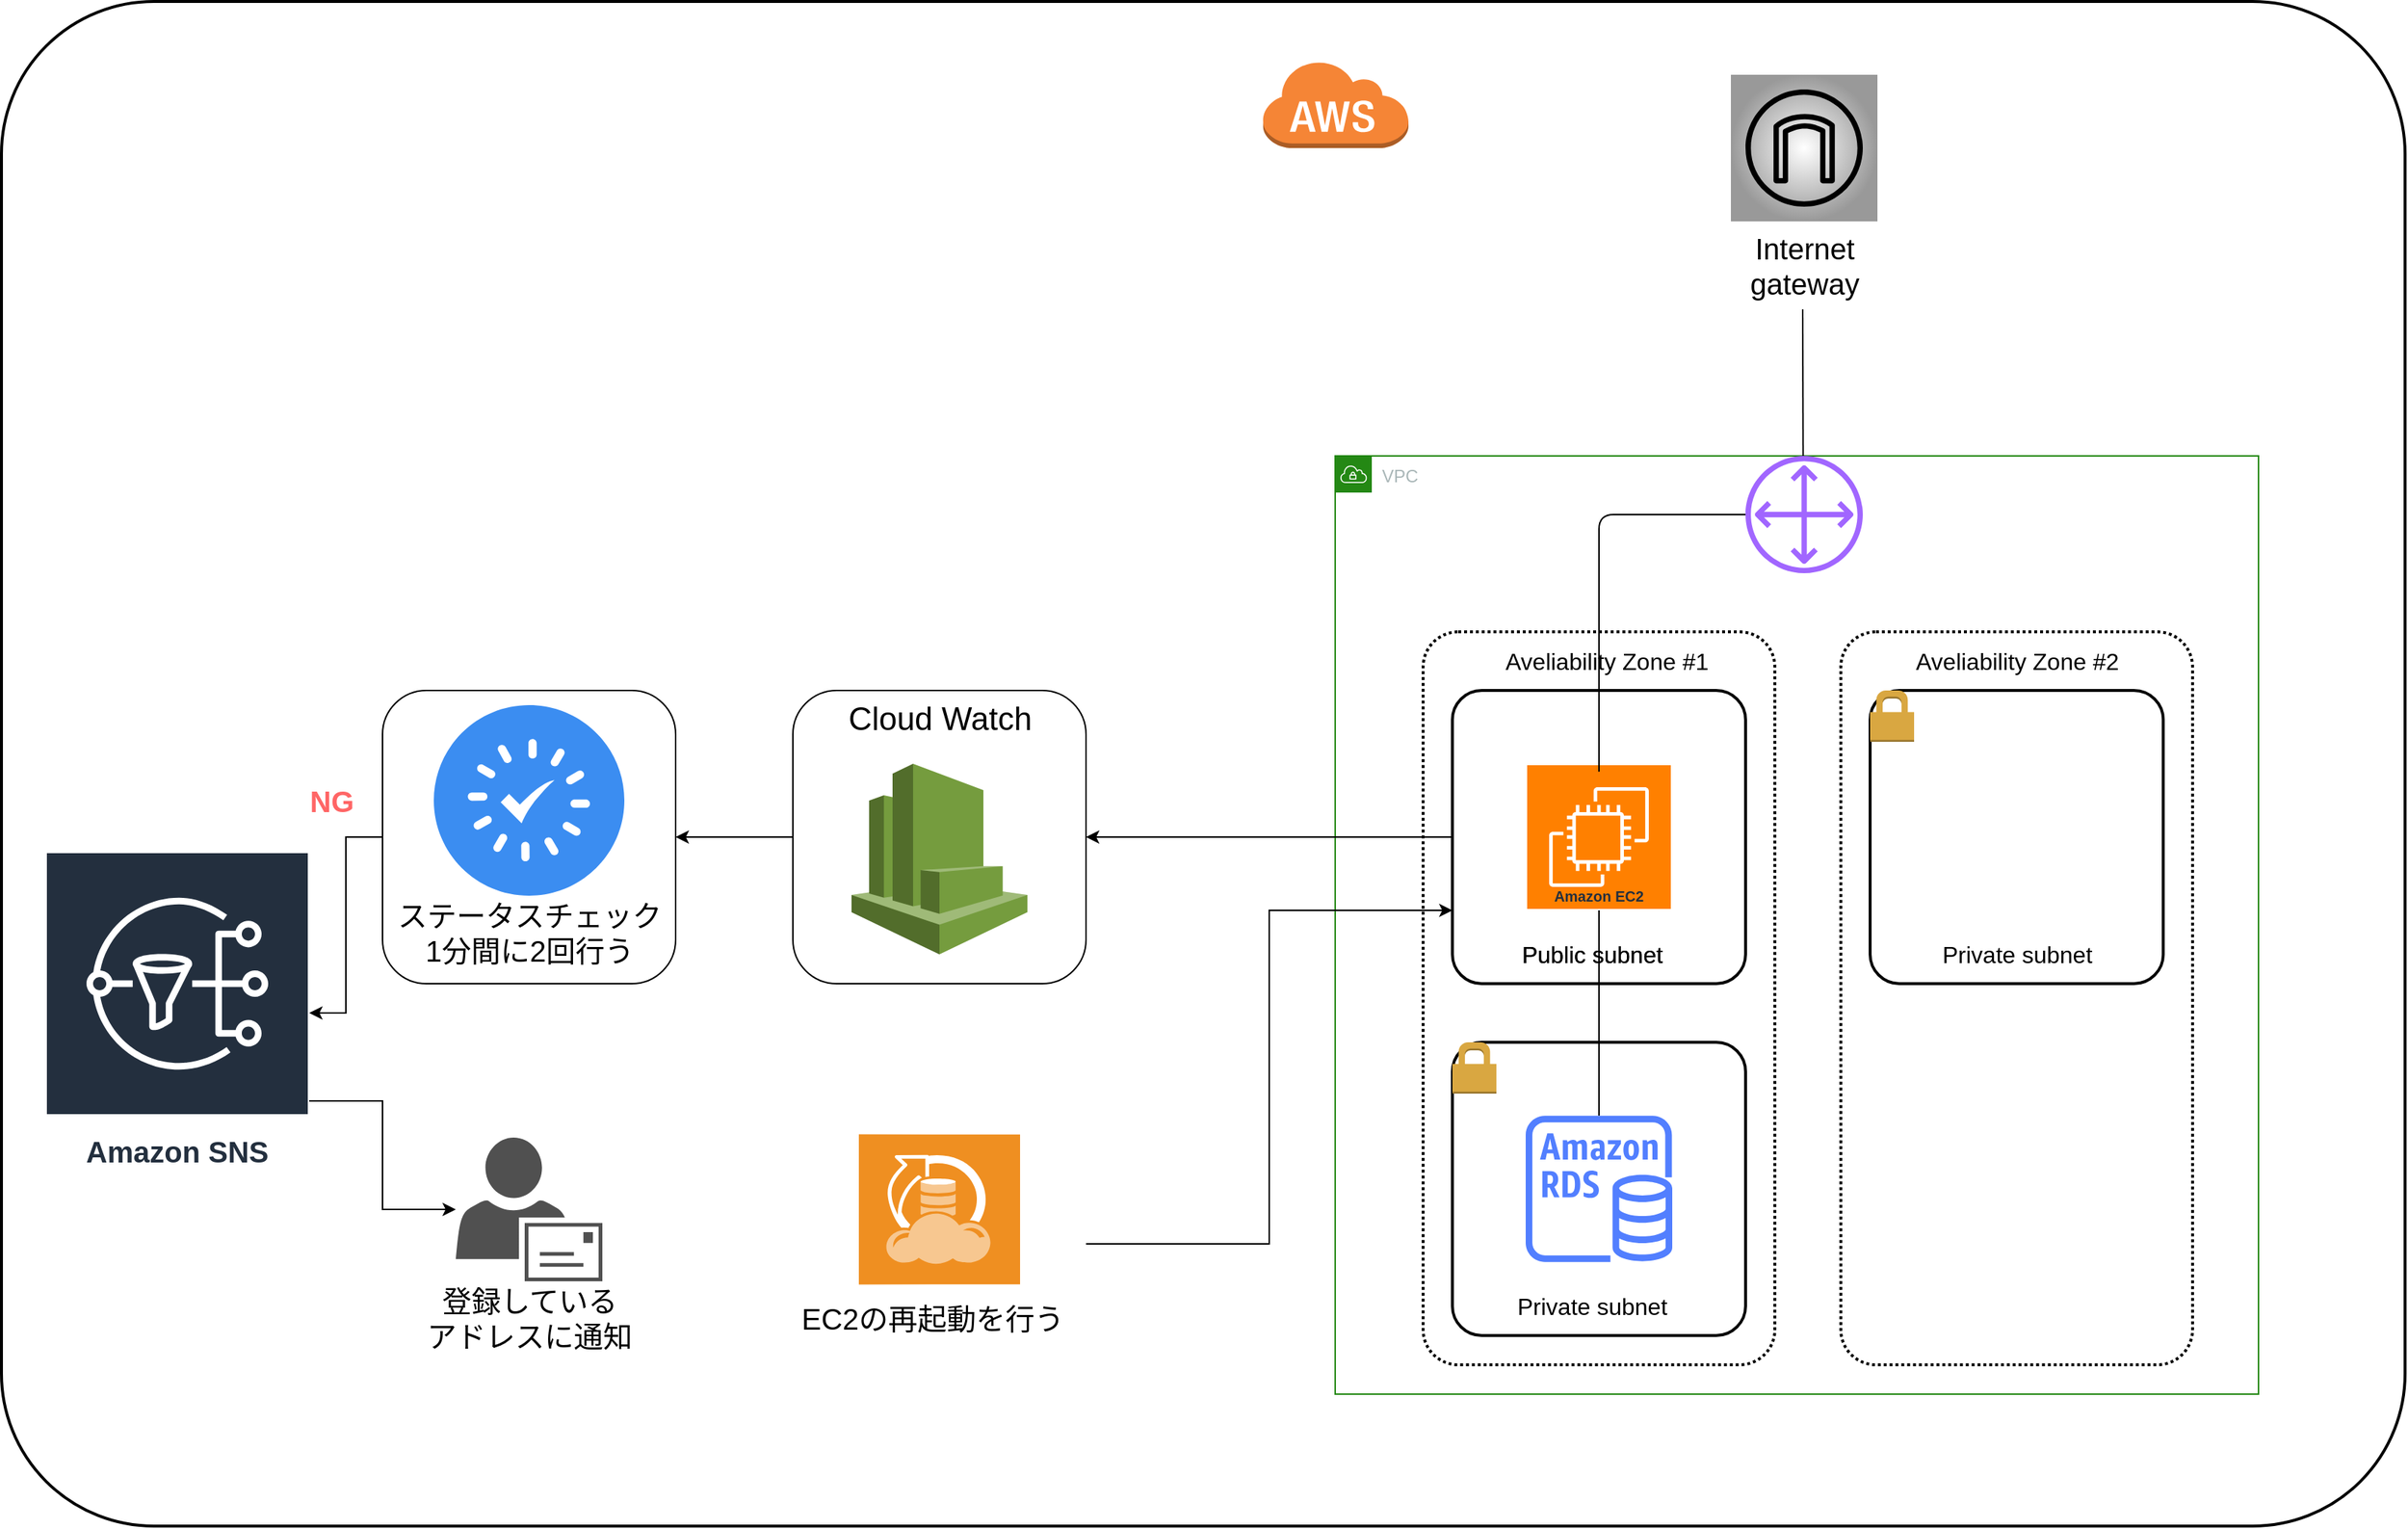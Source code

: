 <mxfile version="15.1.0" type="github">
  <diagram id="4JtZZnZ8_Ed12hvy2thT" name="ページ1">
    <mxGraphModel dx="2809" dy="1230" grid="1" gridSize="10" guides="1" tooltips="1" connect="1" arrows="1" fold="1" page="1" pageScale="1" pageWidth="1169" pageHeight="827" math="0" shadow="0">
      <root>
        <mxCell id="0" />
        <mxCell id="1" parent="0" />
        <mxCell id="IC7GX14jKWpKbaccPVez-23" value="" style="rounded=1;whiteSpace=wrap;html=1;fontSize=20;fontColor=#FF6666;verticalAlign=middle;" vertex="1" parent="1">
          <mxGeometry x="20" y="1160" width="200" height="175" as="geometry" />
        </mxCell>
        <mxCell id="IC7GX14jKWpKbaccPVez-25" style="edgeStyle=orthogonalEdgeStyle;rounded=0;sketch=0;jumpSize=6;orthogonalLoop=1;jettySize=auto;html=1;entryX=0;entryY=0.5;entryDx=0;entryDy=0;shadow=0;fontSize=20;fontColor=#FF6666;startSize=6;" edge="1" parent="1" source="IC7GX14jKWpKbaccPVez-17" target="IC7GX14jKWpKbaccPVez-23">
          <mxGeometry relative="1" as="geometry" />
        </mxCell>
        <mxCell id="IC7GX14jKWpKbaccPVez-17" value="" style="rounded=1;whiteSpace=wrap;html=1;fontSize=20;fontColor=#FF6666;verticalAlign=middle;" vertex="1" parent="1">
          <mxGeometry x="-260" y="1160" width="200" height="175" as="geometry" />
        </mxCell>
        <mxCell id="JZ96BJKMGMlSmCd91mhv-27" value="" style="rounded=1;arcSize=10;dashed=0;gradientColor=none;strokeWidth=2;fontSize=16;" parent="1" vertex="1">
          <mxGeometry x="-520" y="400" width="1640" height="1040" as="geometry" />
        </mxCell>
        <mxCell id="JZ96BJKMGMlSmCd91mhv-17" value="" style="rounded=1;arcSize=10;dashed=1;fillColor=none;gradientColor=none;dashPattern=1 1;strokeWidth=2;fontSize=16;" parent="1" vertex="1">
          <mxGeometry x="735" y="830" width="240" height="500" as="geometry" />
        </mxCell>
        <mxCell id="JZ96BJKMGMlSmCd91mhv-3" value="VPC" style="points=[[0,0],[0.25,0],[0.5,0],[0.75,0],[1,0],[1,0.25],[1,0.5],[1,0.75],[1,1],[0.75,1],[0.5,1],[0.25,1],[0,1],[0,0.75],[0,0.5],[0,0.25]];outlineConnect=0;gradientColor=none;html=1;whiteSpace=wrap;fontSize=12;fontStyle=0;shape=mxgraph.aws4.group;grIcon=mxgraph.aws4.group_vpc;strokeColor=#248814;fillColor=none;verticalAlign=top;align=left;spacingLeft=30;fontColor=#AAB7B8;dashed=0;" parent="1" vertex="1">
          <mxGeometry x="390" y="710" width="630" height="640" as="geometry" />
        </mxCell>
        <mxCell id="JZ96BJKMGMlSmCd91mhv-16" value="" style="rounded=1;arcSize=10;dashed=1;fillColor=none;gradientColor=none;dashPattern=1 1;strokeWidth=2;fontSize=16;" parent="1" vertex="1">
          <mxGeometry x="450" y="830" width="240" height="500" as="geometry" />
        </mxCell>
        <mxCell id="IC7GX14jKWpKbaccPVez-28" style="edgeStyle=orthogonalEdgeStyle;rounded=0;sketch=0;jumpSize=6;orthogonalLoop=1;jettySize=auto;html=1;shadow=0;fontSize=20;fontColor=#FF6666;startSize=6;" edge="1" parent="1" source="IC7GX14jKWpKbaccPVez-6" target="IC7GX14jKWpKbaccPVez-27">
          <mxGeometry relative="1" as="geometry" />
        </mxCell>
        <mxCell id="IC7GX14jKWpKbaccPVez-6" value="" style="rounded=1;whiteSpace=wrap;html=1;fontSize=20;" vertex="1" parent="1">
          <mxGeometry x="-260" y="870" width="200" height="200" as="geometry" />
        </mxCell>
        <mxCell id="IC7GX14jKWpKbaccPVez-15" style="edgeStyle=orthogonalEdgeStyle;rounded=0;sketch=0;jumpSize=6;orthogonalLoop=1;jettySize=auto;html=1;shadow=0;fontSize=20;fontColor=#FF6666;startSize=6;" edge="1" parent="1" source="IC7GX14jKWpKbaccPVez-3" target="IC7GX14jKWpKbaccPVez-6">
          <mxGeometry relative="1" as="geometry" />
        </mxCell>
        <mxCell id="IC7GX14jKWpKbaccPVez-3" value="" style="rounded=1;whiteSpace=wrap;html=1;fontSize=22;" vertex="1" parent="1">
          <mxGeometry x="20" y="870" width="200" height="200" as="geometry" />
        </mxCell>
        <mxCell id="JZ96BJKMGMlSmCd91mhv-1" value="" style="outlineConnect=0;fontColor=#232F3E;gradientColor=none;fillColor=#527FFF;strokeColor=none;dashed=0;verticalLabelPosition=bottom;verticalAlign=top;align=center;html=1;fontSize=12;fontStyle=0;aspect=fixed;pointerEvents=1;shape=mxgraph.aws4.rds_instance;" parent="1" vertex="1">
          <mxGeometry x="520" y="1160" width="100" height="100" as="geometry" />
        </mxCell>
        <mxCell id="JZ96BJKMGMlSmCd91mhv-2" value="Amazon EC2" style="outlineConnect=0;fontColor=#232F3E;gradientColor=none;strokeColor=#ffffff;fillColor=#FF8000;dashed=0;verticalLabelPosition=middle;verticalAlign=bottom;align=center;html=1;whiteSpace=wrap;fontSize=10;fontStyle=1;spacing=3;shape=mxgraph.aws4.productIcon;prIcon=mxgraph.aws4.ec2;" parent="1" vertex="1">
          <mxGeometry x="520" y="920" width="100" height="100" as="geometry" />
        </mxCell>
        <mxCell id="IC7GX14jKWpKbaccPVez-7" style="edgeStyle=orthogonalEdgeStyle;rounded=0;orthogonalLoop=1;jettySize=auto;html=1;entryX=1;entryY=0.5;entryDx=0;entryDy=0;fontSize=20;jumpSize=6;startSize=6;shadow=0;sketch=0;fontStyle=0" edge="1" parent="1" source="JZ96BJKMGMlSmCd91mhv-4" target="IC7GX14jKWpKbaccPVez-3">
          <mxGeometry relative="1" as="geometry" />
        </mxCell>
        <mxCell id="JZ96BJKMGMlSmCd91mhv-4" value="" style="rounded=1;arcSize=10;dashed=0;fillColor=none;gradientColor=none;strokeWidth=2;" parent="1" vertex="1">
          <mxGeometry x="470" y="870" width="200" height="200" as="geometry" />
        </mxCell>
        <mxCell id="JZ96BJKMGMlSmCd91mhv-6" value="" style="rounded=1;arcSize=10;dashed=0;fillColor=none;gradientColor=none;strokeWidth=2;" parent="1" vertex="1">
          <mxGeometry x="470" y="1110" width="200" height="200" as="geometry" />
        </mxCell>
        <mxCell id="JZ96BJKMGMlSmCd91mhv-7" value="" style="dashed=0;html=1;shape=mxgraph.aws3.permissions;fillColor=#D9A741;gradientColor=none;dashed=0;" parent="1" vertex="1">
          <mxGeometry x="470" y="1110" width="30" height="35" as="geometry" />
        </mxCell>
        <mxCell id="JZ96BJKMGMlSmCd91mhv-8" value="Public subnet" style="text;html=1;resizable=0;autosize=1;align=center;verticalAlign=middle;points=[];fillColor=none;strokeColor=none;rounded=0;fontSize=16;" parent="1" vertex="1">
          <mxGeometry x="510" y="1040" width="110" height="20" as="geometry" />
        </mxCell>
        <mxCell id="JZ96BJKMGMlSmCd91mhv-10" value="Public subnet" style="text;html=1;resizable=0;autosize=1;align=center;verticalAlign=middle;points=[];fillColor=none;strokeColor=none;rounded=0;fontSize=16;" parent="1" vertex="1">
          <mxGeometry x="510" y="1040" width="110" height="20" as="geometry" />
        </mxCell>
        <mxCell id="JZ96BJKMGMlSmCd91mhv-11" value="Private subnet" style="text;html=1;resizable=0;autosize=1;align=center;verticalAlign=middle;points=[];fillColor=none;strokeColor=none;rounded=0;fontSize=16;" parent="1" vertex="1">
          <mxGeometry x="505" y="1280" width="120" height="20" as="geometry" />
        </mxCell>
        <mxCell id="JZ96BJKMGMlSmCd91mhv-13" value="" style="rounded=1;arcSize=10;dashed=0;fillColor=none;gradientColor=none;strokeWidth=2;" parent="1" vertex="1">
          <mxGeometry x="755" y="870" width="200" height="200" as="geometry" />
        </mxCell>
        <mxCell id="JZ96BJKMGMlSmCd91mhv-14" value="" style="dashed=0;html=1;shape=mxgraph.aws3.permissions;fillColor=#D9A741;gradientColor=none;dashed=0;" parent="1" vertex="1">
          <mxGeometry x="755" y="870" width="30" height="35" as="geometry" />
        </mxCell>
        <mxCell id="JZ96BJKMGMlSmCd91mhv-15" value="Private subnet" style="text;html=1;resizable=0;autosize=1;align=center;verticalAlign=middle;points=[];fillColor=none;strokeColor=none;rounded=0;fontSize=16;" parent="1" vertex="1">
          <mxGeometry x="795" y="1040" width="120" height="20" as="geometry" />
        </mxCell>
        <mxCell id="JZ96BJKMGMlSmCd91mhv-18" value="" style="outlineConnect=0;fontColor=#232F3E;gradientColor=none;fillColor=#A166FF;strokeColor=none;dashed=0;verticalLabelPosition=bottom;verticalAlign=top;align=center;html=1;fontSize=12;fontStyle=0;aspect=fixed;pointerEvents=1;shape=mxgraph.aws4.customer_gateway;" parent="1" vertex="1">
          <mxGeometry x="670" y="710" width="80" height="80" as="geometry" />
        </mxCell>
        <mxCell id="JZ96BJKMGMlSmCd91mhv-19" value="Internet&lt;br style=&quot;font-size: 20px;&quot;&gt;gateway" style="outlineConnect=0;dashed=0;verticalLabelPosition=bottom;verticalAlign=top;align=center;fontSize=20;fontStyle=0;aspect=fixed;shape=mxgraph.aws4.resourceIcon;resIcon=mxgraph.aws4.internet_gateway;labelBorderColor=none;html=1;gradientColor=#999999;gradientDirection=radial;strokeColor=none;" parent="1" vertex="1">
          <mxGeometry x="660" y="450" width="100" height="100" as="geometry" />
        </mxCell>
        <mxCell id="JZ96BJKMGMlSmCd91mhv-28" value="" style="dashed=0;html=1;shape=mxgraph.aws3.cloud;fillColor=#F58536;gradientColor=none;dashed=0;fontSize=16;" parent="1" vertex="1">
          <mxGeometry x="340" y="440" width="100" height="60" as="geometry" />
        </mxCell>
        <mxCell id="JZ96BJKMGMlSmCd91mhv-32" value="" style="endArrow=none;html=1;fontSize=16;" parent="1" edge="1">
          <mxGeometry width="50" height="50" relative="1" as="geometry">
            <mxPoint x="709.29" y="710" as="sourcePoint" />
            <mxPoint x="709" y="610" as="targetPoint" />
            <Array as="points">
              <mxPoint x="709" y="610" />
            </Array>
          </mxGeometry>
        </mxCell>
        <mxCell id="JZ96BJKMGMlSmCd91mhv-33" value="" style="endArrow=none;html=1;fontSize=16;" parent="1" edge="1">
          <mxGeometry width="50" height="50" relative="1" as="geometry">
            <mxPoint x="570" y="790" as="sourcePoint" />
            <mxPoint x="670" y="750" as="targetPoint" />
            <Array as="points">
              <mxPoint x="570" y="930" />
              <mxPoint x="570" y="750" />
            </Array>
          </mxGeometry>
        </mxCell>
        <mxCell id="JZ96BJKMGMlSmCd91mhv-34" value="" style="endArrow=none;html=1;fontSize=16;" parent="1" edge="1">
          <mxGeometry width="50" height="50" relative="1" as="geometry">
            <mxPoint x="570" y="1160" as="sourcePoint" />
            <mxPoint x="570" y="1020" as="targetPoint" />
            <Array as="points">
              <mxPoint x="570" y="1160" />
            </Array>
          </mxGeometry>
        </mxCell>
        <mxCell id="JZ96BJKMGMlSmCd91mhv-35" value="Aveliability Zone #1" style="text;html=1;resizable=0;autosize=1;align=center;verticalAlign=middle;points=[];fillColor=none;strokeColor=none;rounded=0;fontSize=16;" parent="1" vertex="1">
          <mxGeometry x="500" y="840" width="150" height="20" as="geometry" />
        </mxCell>
        <mxCell id="JZ96BJKMGMlSmCd91mhv-36" value="Aveliability Zone #2" style="text;html=1;resizable=0;autosize=1;align=center;verticalAlign=middle;points=[];fillColor=none;strokeColor=none;rounded=0;fontSize=16;" parent="1" vertex="1">
          <mxGeometry x="780" y="840" width="150" height="20" as="geometry" />
        </mxCell>
        <mxCell id="IC7GX14jKWpKbaccPVez-1" value="" style="outlineConnect=0;dashed=0;verticalLabelPosition=bottom;verticalAlign=top;align=center;html=1;shape=mxgraph.aws3.cloudwatch;fillColor=#759C3E;gradientColor=none;" vertex="1" parent="1">
          <mxGeometry x="60" y="920" width="120" height="130" as="geometry" />
        </mxCell>
        <mxCell id="IC7GX14jKWpKbaccPVez-2" value="Cloud Watch" style="text;html=1;resizable=0;autosize=1;align=center;verticalAlign=middle;points=[];fillColor=none;strokeColor=none;rounded=0;fontSize=22;" vertex="1" parent="1">
          <mxGeometry x="50" y="875" width="140" height="30" as="geometry" />
        </mxCell>
        <mxCell id="IC7GX14jKWpKbaccPVez-4" value="" style="html=1;aspect=fixed;strokeColor=none;shadow=0;align=center;verticalAlign=top;fillColor=#3B8DF1;shape=mxgraph.gcp2.check_2;fontSize=22;" vertex="1" parent="1">
          <mxGeometry x="-225" y="880" width="130" height="130" as="geometry" />
        </mxCell>
        <mxCell id="IC7GX14jKWpKbaccPVez-5" value="ステータスチェック&lt;br style=&quot;font-size: 20px;&quot;&gt;1分間に2回行う" style="text;html=1;resizable=0;autosize=1;align=center;verticalAlign=middle;points=[];fillColor=none;strokeColor=none;rounded=0;fontSize=20;" vertex="1" parent="1">
          <mxGeometry x="-260" y="1010" width="200" height="50" as="geometry" />
        </mxCell>
        <mxCell id="IC7GX14jKWpKbaccPVez-14" value="NG" style="text;html=1;resizable=0;autosize=1;align=center;verticalAlign=middle;points=[];fillColor=none;strokeColor=none;rounded=0;fontSize=20;fontStyle=1;fontColor=#FF6666;" vertex="1" parent="1">
          <mxGeometry x="-320" y="930" width="50" height="30" as="geometry" />
        </mxCell>
        <mxCell id="IC7GX14jKWpKbaccPVez-16" value="" style="pointerEvents=1;shadow=0;dashed=0;html=1;strokeColor=none;fillColor=#505050;labelPosition=center;verticalLabelPosition=bottom;verticalAlign=top;outlineConnect=0;align=center;shape=mxgraph.office.users.mail_user;fontSize=20;fontColor=#FF6666;" vertex="1" parent="1">
          <mxGeometry x="-210" y="1175" width="100" height="98" as="geometry" />
        </mxCell>
        <mxCell id="IC7GX14jKWpKbaccPVez-18" value="&lt;font color=&quot;#000000&quot;&gt;登録している&lt;br&gt;アドレスに通知&lt;br&gt;&lt;/font&gt;" style="text;html=1;resizable=0;autosize=1;align=center;verticalAlign=middle;points=[];fillColor=none;strokeColor=none;rounded=0;fontSize=20;fontColor=#FF6666;" vertex="1" parent="1">
          <mxGeometry x="-235" y="1273" width="150" height="50" as="geometry" />
        </mxCell>
        <mxCell id="IC7GX14jKWpKbaccPVez-19" value="" style="shadow=0;dashed=0;html=1;strokeColor=none;fillColor=#EF8F21;labelPosition=center;verticalLabelPosition=bottom;verticalAlign=top;align=center;outlineConnect=0;shape=mxgraph.veeam.2d.disaster_recovery;fontSize=20;fontColor=#FF6666;" vertex="1" parent="1">
          <mxGeometry x="65" y="1172.8" width="110" height="102.4" as="geometry" />
        </mxCell>
        <mxCell id="IC7GX14jKWpKbaccPVez-21" value="&lt;font color=&quot;#000000&quot;&gt;EC2の再起動を行う&lt;/font&gt;" style="text;html=1;resizable=0;autosize=1;align=center;verticalAlign=middle;points=[];fillColor=none;strokeColor=none;rounded=0;fontSize=20;fontColor=#FF6666;" vertex="1" parent="1">
          <mxGeometry x="20" y="1283" width="190" height="30" as="geometry" />
        </mxCell>
        <mxCell id="IC7GX14jKWpKbaccPVez-26" style="edgeStyle=orthogonalEdgeStyle;rounded=0;sketch=0;jumpSize=6;orthogonalLoop=1;jettySize=auto;html=1;entryX=0;entryY=0.75;entryDx=0;entryDy=0;shadow=0;fontSize=20;fontColor=#FF6666;startSize=6;" edge="1" parent="1" source="IC7GX14jKWpKbaccPVez-23" target="JZ96BJKMGMlSmCd91mhv-4">
          <mxGeometry relative="1" as="geometry" />
        </mxCell>
        <mxCell id="IC7GX14jKWpKbaccPVez-32" style="edgeStyle=orthogonalEdgeStyle;rounded=0;sketch=0;jumpSize=6;orthogonalLoop=1;jettySize=auto;html=1;shadow=0;fontSize=20;fontColor=#FF6666;startSize=6;" edge="1" parent="1" source="IC7GX14jKWpKbaccPVez-27" target="IC7GX14jKWpKbaccPVez-16">
          <mxGeometry relative="1" as="geometry">
            <Array as="points">
              <mxPoint x="-260" y="1150" />
              <mxPoint x="-260" y="1224" />
            </Array>
          </mxGeometry>
        </mxCell>
        <mxCell id="IC7GX14jKWpKbaccPVez-27" value="&lt;font style=&quot;font-size: 20px&quot;&gt;Amazon SNS&lt;/font&gt;" style="outlineConnect=0;fontColor=#232F3E;gradientColor=none;strokeColor=#ffffff;fillColor=#232F3E;dashed=0;verticalLabelPosition=middle;verticalAlign=bottom;align=center;html=1;whiteSpace=wrap;fontSize=10;fontStyle=1;spacing=3;shape=mxgraph.aws4.productIcon;prIcon=mxgraph.aws4.sns;" vertex="1" parent="1">
          <mxGeometry x="-490" y="980" width="180" height="220" as="geometry" />
        </mxCell>
      </root>
    </mxGraphModel>
  </diagram>
</mxfile>
